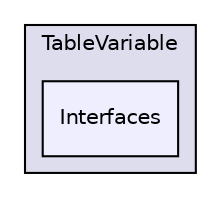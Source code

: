 digraph G {
  compound=true
  node [ fontsize=10, fontname="Helvetica"];
  edge [ labelfontsize=9, labelfontname="Helvetica"];
  subgraph clusterdir_886e4f2d63105f59f9c79fed1a626a67 {
    graph [ bgcolor="#ddddee", pencolor="black", label="TableVariable" fontname="Helvetica", fontsize=10, URL="dir_886e4f2d63105f59f9c79fed1a626a67.html"]
  dir_5e9513167f5fabe2ddd9d848cbee8213 [shape=box, label="Interfaces", style="filled", fillcolor="#eeeeff", pencolor="black", URL="dir_5e9513167f5fabe2ddd9d848cbee8213.html"];
  }
}
